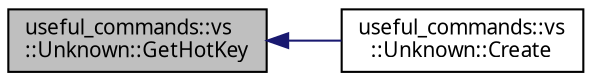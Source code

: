 digraph "useful_commands::vs::Unknown::GetHotKey"
{
 // INTERACTIVE_SVG=YES
  edge [fontname="Verdana",fontsize="10",labelfontname="Verdana",labelfontsize="10"];
  node [fontname="Verdana",fontsize="10",shape=record];
  rankdir="LR";
  Node1 [label="useful_commands::vs\l::Unknown::GetHotKey",height=0.2,width=0.4,color="black", fillcolor="grey75", style="filled", fontcolor="black"];
  Node1 -> Node2 [dir="back",color="midnightblue",fontsize="10",style="solid",fontname="Verdana"];
  Node2 [label="useful_commands::vs\l::Unknown::Create",height=0.2,width=0.4,color="black", fillcolor="white", style="filled",URL="$classuseful__commands_1_1vs_1_1_unknown.html#afcbc901d373f948e1bd4ba2753e7d2aa",tooltip="Функция создания объекта команды. "];
}
